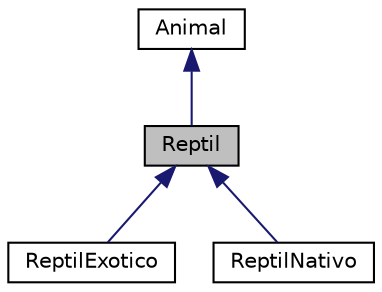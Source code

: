 digraph "Reptil"
{
  edge [fontname="Helvetica",fontsize="10",labelfontname="Helvetica",labelfontsize="10"];
  node [fontname="Helvetica",fontsize="10",shape=record];
  Node0 [label="Reptil",height=0.2,width=0.4,color="black", fillcolor="grey75", style="filled", fontcolor="black"];
  Node1 -> Node0 [dir="back",color="midnightblue",fontsize="10",style="solid",fontname="Helvetica"];
  Node1 [label="Animal",height=0.2,width=0.4,color="black", fillcolor="white", style="filled",URL="$classAnimal.html"];
  Node0 -> Node2 [dir="back",color="midnightblue",fontsize="10",style="solid",fontname="Helvetica"];
  Node2 [label="ReptilExotico",height=0.2,width=0.4,color="black", fillcolor="white", style="filled",URL="$classReptilExotico.html"];
  Node0 -> Node3 [dir="back",color="midnightblue",fontsize="10",style="solid",fontname="Helvetica"];
  Node3 [label="ReptilNativo",height=0.2,width=0.4,color="black", fillcolor="white", style="filled",URL="$classReptilNativo.html"];
}
